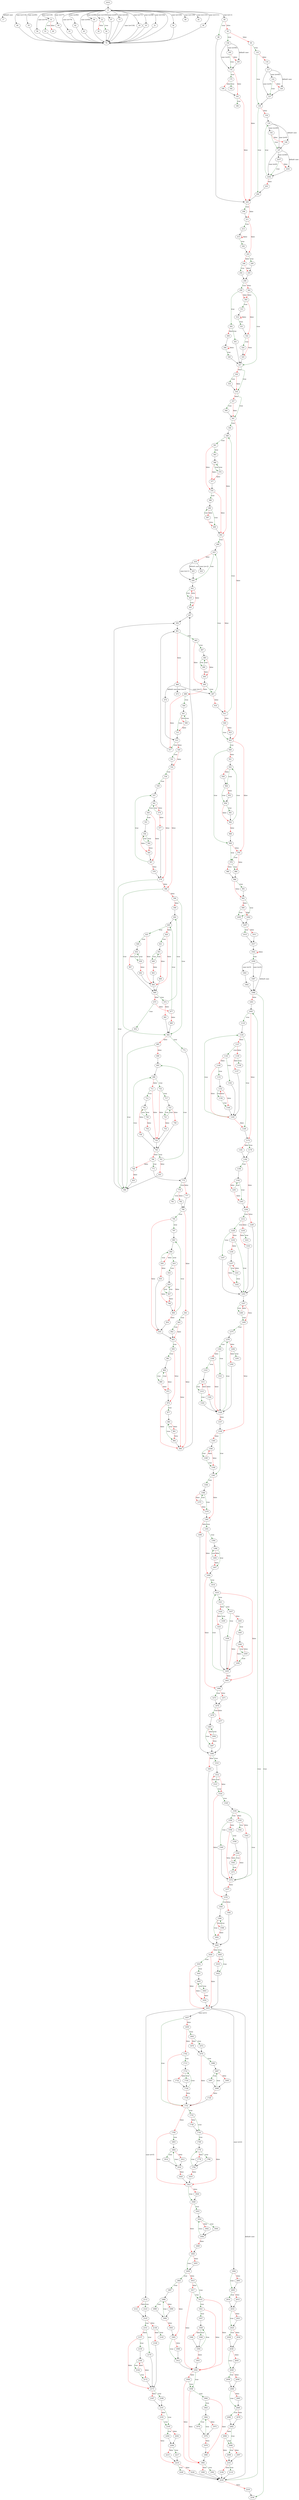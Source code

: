 digraph "main" {
	// Node definitions.
	2 [label=entry];
	15;
	17;
	18;
	19;
	21;
	22;
	30;
	34;
	36;
	38;
	40;
	41;
	49;
	53;
	55;
	56;
	59;
	61;
	62;
	63;
	66;
	67;
	73;
	79;
	80;
	81;
	85;
	88;
	93;
	95;
	110;
	116;
	117;
	122;
	126;
	127;
	130;
	134;
	135;
	142;
	146;
	147;
	156;
	165;
	169;
	170;
	175;
	182;
	190;
	193;
	196;
	203;
	204;
	205;
	208;
	211;
	213;
	215;
	242;
	243;
	246;
	249;
	254;
	255;
	256;
	259;
	262;
	264;
	266;
	301;
	302;
	305;
	313;
	314;
	321;
	322;
	324;
	325;
	326;
	327;
	330;
	333;
	334;
	337;
	340;
	341;
	344;
	348;
	361;
	363;
	366;
	374;
	377;
	379;
	386;
	389;
	397;
	400;
	402;
	406;
	407;
	410;
	418;
	424;
	425;
	430;
	432;
	435;
	445;
	447;
	453;
	454;
	455;
	456;
	461;
	465;
	467;
	468;
	473;
	474;
	483;
	490;
	493;
	495;
	498;
	500;
	501;
	508;
	511;
	513;
	517;
	520;
	531;
	532;
	534;
	536;
	537;
	541;
	545;
	551;
	554;
	562;
	565;
	567;
	574;
	577;
	578;
	579;
	584;
	588;
	594;
	599;
	602;
	605;
	620;
	621;
	625;
	626;
	630;
	632;
	649;
	651;
	662;
	663;
	664;
	667;
	668;
	669;
	672;
	675;
	677;
	680;
	681;
	682;
	685;
	690;
	693;
	696;
	711;
	712;
	716;
	717;
	721;
	723;
	740;
	742;
	753;
	754;
	755;
	758;
	759;
	760;
	763;
	766;
	768;
	771;
	772;
	773;
	777;
	779;
	781;
	782;
	790;
	795;
	797;
	798;
	800;
	803;
	806;
	810;
	816;
	819;
	827;
	830;
	833;
	834;
	835;
	841;
	843;
	852;
	853;
	859;
	861;
	864;
	872;
	874;
	877;
	880;
	883;
	891;
	894;
	896;
	910;
	911;
	920;
	923;
	925;
	928;
	931;
	932;
	939;
	944;
	952;
	956;
	961;
	962;
	968;
	969;
	976;
	978;
	980;
	986;
	988;
	991;
	992;
	999;
	1002;
	1005;
	1007;
	1011;
	1015;
	1017;
	1022;
	1059;
	1061;
	1062;
	1087;
	1088;
	1091;
	1093;
	1118;
	1120;
	1127;
	1130;
	1136;
	1137;
	1143;
	1149;
	1151;
	1152;
	1156;
	1162;
	1164;
	1165;
	1169;
	1172;
	1179;
	1181;
	1182;
	1190;
	1192;
	1201;
	1203;
	1204;
	1212;
	1218;
	1221;
	1222;
	1228;
	1234;
	1236;
	1237;
	1241;
	1247;
	1249;
	1252;
	1253;
	1257;
	1260;
	1269;
	1275;
	1276;
	1284;
	1291;
	1292;
	1302;
	1308;
	1310;
	1311;
	1315;
	1321;
	1324;
	1326;
	1328;
	1337;
	1338;
	1345;
	1346;
	1349;
	1358;
	1361;
	1364;
	1366;
	1375;
	1379;
	1381;
	1391;
	1394;
	1396;
	1404;
	1407;
	1409;
	1414;
	1416;
	1421;
	1424;
	1430;
	1431;
	1437;
	1443;
	1445;
	1446;
	1450;
	1456;
	1458;
	1459;
	1463;
	1466;
	1471;
	1473;
	1474;
	1477;
	1478;
	1485;
	1494;
	1496;
	1497;
	1498;
	1510;
	1512;
	1515;
	1524;
	1529;
	1530;
	1535;
	1542;
	1543;
	1550;
	1556;
	1558;
	1559;
	1563;
	1569;
	1571;
	1572;
	1577;
	1578;
	1582;
	1583;
	1590;
	1598;
	1601;
	1602;
	1603;
	1605;
	1616;
	1622;
	1630;
	1632;
	1641;
	1643;
	1645;
	1654;
	1655;
	1657;
	1659;
	1663;
	1670;
	1672;
	1674;
	1686;
	1687;
	1695;
	1697;
	1699;
	1702;
	1713;
	1714;
	1722;
	1724;
	1726;
	1729;
	1730;
	1731;
	1735;
	1738;
	1743;
	1769;
	1770;
	1778;
	1780;
	1782;
	1785;
	1803;
	1804;
	1812;
	1814;
	1816;
	1819;
	1820;
	1821;
	1824;
	1828;
	1833;
	1834;
	1842;
	1844;
	1846;
	1849;
	1850;
	1855;
	1859;
	1863;
	1887;
	1888;
	1896;
	1898;
	1900;
	1903;
	1905;
	1908;
	1912;
	1915;
	1917;
	1919;
	1921;
	1937;
	1938;
	1946;
	1948;
	1950;
	1953;
	1954;
	1956;
	1958;
	1960;
	1963;
	1964;
	1972;
	1974;
	1976;
	1979;
	1980;
	1983;
	1990;
	1992;
	1994;
	2001;
	2005;
	2012;
	2014;
	2016;
	2021;
	2025;
	2034;
	2036;
	2038;
	2045;
	2049;
	2056;
	2058;
	2060;
	2065;
	2069;
	2078;
	2080;
	2082;
	2084;
	2086;
	2097;
	2099;
	2101;
	2108;
	2110;
	2112;
	2121;
	2123;
	2125;
	2138;
	2145;
	2146;
	2151;
	2157;
	2159;
	2160;
	2164;
	2170;
	2172;
	2173;
	2187;
	2189;
	2191;
	2193;
	2195;
	2202;
	2204;
	2206;
	2215;
	2217;
	2219;
	2226;
	2228;
	2230;
	2235;
	2236;
	2237;
	2241;
	2242;

	// Edge definitions.
	2 -> 15;
	15 -> 17 [label="default case"];
	15 -> 18 [label="case (x=71)"];
	15 -> 19 [label="case (x=98)"];
	15 -> 21 [label="case (x=102)"];
	15 -> 22 [label="case (x=103)"];
	15 -> 36 [label="case (x=105)"];
	15 -> 38 [label="case (x=111)"];
	15 -> 40 [label="case (x=114)"];
	15 -> 41 [label="case (x=119)"];
	15 -> 55 [label="case (x=65)"];
	15 -> 56 [label="case (x=70)"];
	15 -> 59 [label="case (x=77)"];
	15 -> 61 [label="case (x=79)"];
	15 -> 62 [label="case (x=82)"];
	15 -> 63 [label="case (x=83)"];
	15 -> 66 [label="case (x=84)"];
	15 -> 67 [label="case (x=87)"];
	15 -> 73 [label="case (x=10)"];
	15 -> 79 [label="case (x=116)"];
	15 -> 80 [label="case (x=-130)"];
	15 -> 81 [label="case (x=-131)"];
	15 -> 85 [label="case (x=-1)"];
	18 -> 79;
	19 -> 79;
	21 -> 79;
	22 -> 30 [
		color=red
		label=false
	];
	22 -> 34 [
		color=darkgreen
		label=true
	];
	34 -> 79;
	36 -> 79;
	38 -> 79;
	40 -> 79;
	41 -> 49 [
		color=red
		label=false
	];
	41 -> 53 [
		color=darkgreen
		label=true
	];
	53 -> 79;
	55 -> 79;
	56 -> 79;
	59 -> 79;
	61 -> 79;
	62 -> 79;
	63 -> 79;
	66 -> 79;
	67 -> 79;
	73 -> 79;
	79 -> 15;
	85 -> 88 [
		color=darkgreen
		label=true
	];
	85 -> 93 [
		color=red
		label=false
	];
	88 -> 205;
	93 -> 95 [
		color=red
		label=false
	];
	93 -> 156 [
		color=darkgreen
		label=true
	];
	95 -> 110 [
		color=darkgreen
		label=true
	];
	95 -> 205 [
		color=red
		label=false
	];
	110 -> 116 [
		color=red
		label=false
	];
	110 -> 130 [
		color=darkgreen
		label=true
	];
	116 -> 117;
	117 -> 122 [label="case (x=45)"];
	117 -> 126 [label="default case"];
	117 -> 127 [label="case (x=0)"];
	122 -> 126 [
		color=red
		label=false
	];
	122 -> 127 [
		color=darkgreen
		label=true
	];
	126 -> 127;
	127 -> 130;
	130 -> 134 [
		color=red
		label=false
	];
	130 -> 204 [
		color=darkgreen
		label=true
	];
	134 -> 135;
	135 -> 142 [label="case (x=45)"];
	135 -> 146 [label="default case"];
	135 -> 147 [label="case (x=0)"];
	142 -> 146 [
		color=red
		label=false
	];
	142 -> 147 [
		color=darkgreen
		label=true
	];
	146 -> 147;
	147 -> 2237 [label="case (x=45)"];
	147 -> 2241 [label="default case"];
	147 -> 2242 [label="case (x=0)"];
	156 -> 165 [label="case (x=45)"];
	156 -> 169 [label="default case"];
	156 -> 170 [label="case (x=0)"];
	165 -> 169 [
		color=red
		label=false
	];
	165 -> 170 [
		color=darkgreen
		label=true
	];
	169 -> 170;
	170 -> 175 [
		color=darkgreen
		label=true
	];
	170 -> 193 [
		color=red
		label=false
	];
	175 -> 182 [
		color=darkgreen
		label=true
	];
	175 -> 190 [
		color=red
		label=false
	];
	190 -> 193;
	193 -> 196 [
		color=darkgreen
		label=true
	];
	193 -> 205 [
		color=red
		label=false
	];
	203 -> 204;
	204 -> 205;
	205 -> 208 [
		color=darkgreen
		label=true
	];
	205 -> 211 [
		color=red
		label=false
	];
	208 -> 211;
	211 -> 213 [
		color=darkgreen
		label=true
	];
	211 -> 243 [
		color=red
		label=false
	];
	213 -> 215;
	215 -> 215 [
		color=red
		label=false
	];
	215 -> 242 [
		color=darkgreen
		label=true
	];
	242 -> 243;
	243 -> 246 [
		color=red
		label=false
	];
	243 -> 249 [
		color=darkgreen
		label=true
	];
	246 -> 254 [
		color=darkgreen
		label=true
	];
	246 -> 255 [
		color=red
		label=false
	];
	249 -> 255;
	254 -> 256;
	255 -> 256;
	256 -> 259 [
		color=darkgreen
		label=true
	];
	256 -> 302 [
		color=red
		label=false
	];
	259 -> 262 [
		color=darkgreen
		label=true
	];
	259 -> 305 [
		color=red
		label=false
	];
	262 -> 264 [
		color=red
		label=false
	];
	262 -> 301 [
		color=darkgreen
		label=true
	];
	264 -> 266;
	266 -> 266 [
		color=red
		label=false
	];
	266 -> 326 [
		color=darkgreen
		label=true
	];
	301 -> 327;
	302 -> 305 [
		color=red
		label=false
	];
	302 -> 327 [
		color=darkgreen
		label=true
	];
	305 -> 313 [
		color=darkgreen
		label=true
	];
	305 -> 322 [
		color=red
		label=false
	];
	313 -> 314;
	314 -> 314 [
		color=red
		label=false
	];
	314 -> 321 [
		color=darkgreen
		label=true
	];
	321 -> 322;
	322 -> 324 [
		color=darkgreen
		label=true
	];
	322 -> 325 [
		color=red
		label=false
	];
	324 -> 325;
	325 -> 327;
	326 -> 327;
	327 -> 330 [
		color=red
		label=false
	];
	327 -> 334 [
		color=darkgreen
		label=true
	];
	330 -> 333 [
		color=darkgreen
		label=true
	];
	330 -> 334 [
		color=red
		label=false
	];
	333 -> 334;
	334 -> 337 [
		color=red
		label=false
	];
	334 -> 341 [
		color=darkgreen
		label=true
	];
	337 -> 340 [
		color=darkgreen
		label=true
	];
	337 -> 341 [
		color=red
		label=false
	];
	340 -> 341;
	341 -> 344 [
		color=darkgreen
		label=true
	];
	341 -> 925 [
		color=red
		label=false
	];
	344 -> 348;
	348 -> 361 [
		color=darkgreen
		label=true
	];
	348 -> 402 [
		color=red
		label=false
	];
	361 -> 363 [
		color=darkgreen
		label=true
	];
	361 -> 379 [
		color=red
		label=false
	];
	363 -> 366;
	366 -> 374 [
		color=darkgreen
		label=true
	];
	366 -> 377 [
		color=red
		label=false
	];
	374 -> 366 [
		color=darkgreen
		label=true
	];
	374 -> 377 [
		color=red
		label=false
	];
	377 -> 379;
	379 -> 386 [
		color=darkgreen
		label=true
	];
	379 -> 402 [
		color=red
		label=false
	];
	386 -> 389;
	389 -> 397 [
		color=red
		label=false
	];
	389 -> 400 [
		color=darkgreen
		label=true
	];
	397 -> 389 [
		color=darkgreen
		label=true
	];
	397 -> 400 [
		color=red
		label=false
	];
	400 -> 402;
	402 -> 406 [
		color=darkgreen
		label=true
	];
	402 -> 911 [
		color=red
		label=false
	];
	406 -> 410;
	407 -> 410 [
		color=darkgreen
		label=true
	];
	407 -> 910 [
		color=red
		label=false
	];
	410 -> 418 [
		color=red
		label=false
	];
	410 -> 430 [
		color=darkgreen
		label=true
	];
	418 -> 424 [label="case (x=-2)"];
	418 -> 425 [label="default case"];
	418 -> 430 [label="case (x=-1)"];
	425 -> 430;
	430 -> 432;
	432 -> 435 [
		color=darkgreen
		label=true
	];
	432 -> 445 [
		color=red
		label=false
	];
	435 -> 432 [
		color=red
		label=false
	];
	435 -> 445 [
		color=darkgreen
		label=true
	];
	445 -> 447;
	447 -> 456;
	453 -> 584;
	454 -> 584;
	455 -> 584;
	456 -> 461;
	461 -> 465 [
		color=darkgreen
		label=true
	];
	461 -> 468 [
		color=red
		label=false
	];
	465 -> 467 [
		color=darkgreen
		label=true
	];
	465 -> 495 [
		color=red
		label=false
	];
	467 -> 483;
	468 -> 407 [label="case (x=-1)"];
	468 -> 473 [label="case (x=-2)"];
	468 -> 474 [label="default case"];
	474 -> 513;
	483 -> 490 [
		color=darkgreen
		label=true
	];
	483 -> 493 [
		color=red
		label=false
	];
	490 -> 483 [
		color=darkgreen
		label=true
	];
	490 -> 493 [
		color=red
		label=false
	];
	493 -> 495;
	495 -> 407 [
		color=darkgreen
		label=true
	];
	495 -> 498 [
		color=red
		label=false
	];
	498 -> 500 [
		color=darkgreen
		label=true
	];
	498 -> 517 [
		color=red
		label=false
	];
	500 -> 501;
	501 -> 508 [
		color=red
		label=false
	];
	501 -> 511 [
		color=darkgreen
		label=true
	];
	508 -> 501 [
		color=darkgreen
		label=true
	];
	508 -> 511 [
		color=red
		label=false
	];
	511 -> 513;
	513 -> 517 [
		color=darkgreen
		label=true
	];
	513 -> 520 [
		color=red
		label=false
	];
	517 -> 461;
	520 -> 531 [
		color=darkgreen
		label=true
	];
	520 -> 532 [
		color=red
		label=false
	];
	531 -> 532;
	532 -> 534 [
		color=darkgreen
		label=true
	];
	532 -> 588 [
		color=red
		label=false
	];
	534 -> 536 [
		color=darkgreen
		label=true
	];
	534 -> 579 [
		color=red
		label=false
	];
	536 -> 537;
	537 -> 541;
	541 -> 545 [
		color=darkgreen
		label=true
	];
	541 -> 574 [
		color=red
		label=false
	];
	545 -> 551 [
		color=darkgreen
		label=true
	];
	545 -> 567 [
		color=red
		label=false
	];
	551 -> 554;
	554 -> 562 [
		color=darkgreen
		label=true
	];
	554 -> 565 [
		color=red
		label=false
	];
	562 -> 554 [
		color=darkgreen
		label=true
	];
	562 -> 565 [
		color=red
		label=false
	];
	565 -> 567;
	567 -> 537 [
		color=darkgreen
		label=true
	];
	567 -> 578 [
		color=red
		label=false
	];
	574 -> 541 [
		color=darkgreen
		label=true
	];
	574 -> 577 [
		color=red
		label=false
	];
	577 -> 579;
	578 -> 579;
	579 -> 584 [
		color=darkgreen
		label=true
	];
	579 -> 588 [
		color=red
		label=false
	];
	584 -> 456;
	588 -> 594 [
		color=red
		label=false
	];
	588 -> 682 [
		color=darkgreen
		label=true
	];
	594 -> 599 [
		color=red
		label=false
	];
	594 -> 682 [
		color=darkgreen
		label=true
	];
	599 -> 602;
	602 -> 605;
	605 -> 620 [
		color=red
		label=false
	];
	605 -> 625 [
		color=darkgreen
		label=true
	];
	620 -> 621 [
		color=darkgreen
		label=true
	];
	620 -> 664 [
		color=red
		label=false
	];
	621 -> 651;
	625 -> 626 [
		color=darkgreen
		label=true
	];
	625 -> 664 [
		color=red
		label=false
	];
	626 -> 632;
	630 -> 632 [
		color=darkgreen
		label=true
	];
	630 -> 662 [
		color=red
		label=false
	];
	632 -> 630 [
		color=darkgreen
		label=true
	];
	632 -> 667 [
		color=red
		label=false
	];
	649 -> 651 [
		color=darkgreen
		label=true
	];
	649 -> 663 [
		color=red
		label=false
	];
	651 -> 649 [
		color=darkgreen
		label=true
	];
	651 -> 668 [
		color=red
		label=false
	];
	662 -> 664;
	663 -> 664;
	664 -> 669;
	667 -> 669;
	668 -> 669;
	669 -> 672 [
		color=darkgreen
		label=true
	];
	669 -> 675 [
		color=red
		label=false
	];
	672 -> 602 [
		color=darkgreen
		label=true
	];
	672 -> 681 [
		color=red
		label=false
	];
	675 -> 454 [
		color=darkgreen
		label=true
	];
	675 -> 677 [
		color=red
		label=false
	];
	677 -> 605 [
		color=darkgreen
		label=true
	];
	677 -> 680 [
		color=red
		label=false
	];
	680 -> 682;
	681 -> 682;
	682 -> 685 [
		color=red
		label=false
	];
	682 -> 772 [
		color=darkgreen
		label=true
	];
	685 -> 584 [
		color=darkgreen
		label=true
	];
	685 -> 690 [
		color=red
		label=false
	];
	690 -> 693;
	693 -> 696;
	696 -> 711 [
		color=red
		label=false
	];
	696 -> 716 [
		color=darkgreen
		label=true
	];
	711 -> 712 [
		color=darkgreen
		label=true
	];
	711 -> 755 [
		color=red
		label=false
	];
	712 -> 742;
	716 -> 717 [
		color=darkgreen
		label=true
	];
	716 -> 755 [
		color=red
		label=false
	];
	717 -> 723;
	721 -> 723 [
		color=darkgreen
		label=true
	];
	721 -> 753 [
		color=red
		label=false
	];
	723 -> 721 [
		color=darkgreen
		label=true
	];
	723 -> 758 [
		color=red
		label=false
	];
	740 -> 742 [
		color=darkgreen
		label=true
	];
	740 -> 754 [
		color=red
		label=false
	];
	742 -> 740 [
		color=darkgreen
		label=true
	];
	742 -> 759 [
		color=red
		label=false
	];
	753 -> 755;
	754 -> 755;
	755 -> 760;
	758 -> 760;
	759 -> 760;
	760 -> 763 [
		color=darkgreen
		label=true
	];
	760 -> 766 [
		color=red
		label=false
	];
	763 -> 455 [
		color=red
		label=false
	];
	763 -> 693 [
		color=darkgreen
		label=true
	];
	766 -> 768 [
		color=red
		label=false
	];
	766 -> 771 [
		color=darkgreen
		label=true
	];
	768 -> 453 [
		color=red
		label=false
	];
	768 -> 696 [
		color=darkgreen
		label=true
	];
	771 -> 773;
	772 -> 773;
	773 -> 777 [
		color=red
		label=false
	];
	773 -> 779 [
		color=darkgreen
		label=true
	];
	777 -> 790;
	779 -> 781 [
		color=darkgreen
		label=true
	];
	779 -> 782 [
		color=red
		label=false
	];
	782 -> 790;
	790 -> 795 [
		color=darkgreen
		label=true
	];
	790 -> 841 [
		color=red
		label=false
	];
	795 -> 797 [
		color=darkgreen
		label=true
	];
	795 -> 835 [
		color=red
		label=false
	];
	797 -> 803;
	798 -> 800;
	800 -> 803 [
		color=darkgreen
		label=true
	];
	800 -> 834 [
		color=red
		label=false
	];
	803 -> 806;
	806 -> 810 [
		color=darkgreen
		label=true
	];
	806 -> 830 [
		color=red
		label=false
	];
	810 -> 800 [
		color=red
		label=false
	];
	810 -> 816 [
		color=darkgreen
		label=true
	];
	816 -> 819;
	819 -> 798 [
		color=red
		label=false
	];
	819 -> 827 [
		color=darkgreen
		label=true
	];
	827 -> 798 [
		color=red
		label=false
	];
	827 -> 819 [
		color=darkgreen
		label=true
	];
	830 -> 806 [
		color=darkgreen
		label=true
	];
	830 -> 833 [
		color=red
		label=false
	];
	833 -> 835;
	834 -> 835;
	835 -> 853;
	841 -> 843 [
		color=darkgreen
		label=true
	];
	841 -> 896 [
		color=red
		label=false
	];
	843 -> 852 [
		color=darkgreen
		label=true
	];
	843 -> 853 [
		color=red
		label=false
	];
	852 -> 853;
	853 -> 859 [
		color=darkgreen
		label=true
	];
	853 -> 896 [
		color=red
		label=false
	];
	859 -> 861 [
		color=darkgreen
		label=true
	];
	859 -> 874 [
		color=red
		label=false
	];
	861 -> 864;
	864 -> 872 [
		color=red
		label=false
	];
	864 -> 880 [
		color=darkgreen
		label=true
	];
	872 -> 874;
	874 -> 877 [
		color=darkgreen
		label=true
	];
	874 -> 896 [
		color=red
		label=false
	];
	877 -> 883;
	880 -> 864 [
		color=darkgreen
		label=true
	];
	880 -> 872 [
		color=red
		label=false
	];
	883 -> 891 [
		color=red
		label=false
	];
	883 -> 894 [
		color=darkgreen
		label=true
	];
	891 -> 883 [
		color=darkgreen
		label=true
	];
	891 -> 894 [
		color=red
		label=false
	];
	894 -> 896;
	896 -> 447;
	910 -> 911;
	911 -> 348 [
		color=darkgreen
		label=true
	];
	911 -> 920 [
		color=red
		label=false
	];
	920 -> 923 [
		color=red
		label=false
	];
	920 -> 925 [
		color=darkgreen
		label=true
	];
	923 -> 925;
	925 -> 928 [
		color=darkgreen
		label=true
	];
	925 -> 976 [
		color=red
		label=false
	];
	928 -> 931 [
		color=red
		label=false
	];
	928 -> 969 [
		color=darkgreen
		label=true
	];
	931 -> 932;
	932 -> 939 [
		color=red
		label=false
	];
	932 -> 944 [
		color=darkgreen
		label=true
	];
	939 -> 944;
	944 -> 952 [
		color=red
		label=false
	];
	944 -> 956 [
		color=darkgreen
		label=true
	];
	952 -> 956;
	956 -> 961 [
		color=darkgreen
		label=true
	];
	956 -> 962 [
		color=red
		label=false
	];
	961 -> 962;
	962 -> 932 [
		color=darkgreen
		label=true
	];
	962 -> 968 [
		color=red
		label=false
	];
	968 -> 969;
	969 -> 976 [
		color=red
		label=false
	];
	969 -> 978 [
		color=darkgreen
		label=true
	];
	976 -> 978 [
		color=darkgreen
		label=true
	];
	976 -> 986 [
		color=red
		label=false
	];
	978 -> 980 [
		color=red
		label=false
	];
	978 -> 986 [
		color=darkgreen
		label=true
	];
	980 -> 988;
	986 -> 988;
	988 -> 991 [
		color=darkgreen
		label=true
	];
	988 -> 992 [
		color=red
		label=false
	];
	991 -> 992;
	992 -> 999 [
		color=red
		label=false
	];
	992 -> 1005 [
		color=darkgreen
		label=true
	];
	999 -> 1002 [
		color=red
		label=false
	];
	999 -> 1005 [
		color=darkgreen
		label=true
	];
	1002 -> 1007;
	1005 -> 1007;
	1007 -> 1011 [
		color=red
		label=false
	];
	1007 -> 1015 [
		color=darkgreen
		label=true
	];
	1011 -> 1017;
	1015 -> 1017;
	1017 -> 1022;
	1022 -> 1022 [
		color=red
		label=false
	];
	1022 -> 1059 [
		color=darkgreen
		label=true
	];
	1059 -> 1061 [label="case (x=3)"];
	1059 -> 1087 [label="case (x=2)"];
	1059 -> 1088 [label="default case"];
	1061 -> 1062;
	1062 -> 1088;
	1087 -> 1088;
	1088 -> 1091 [
		color=red
		label=false
	];
	1088 -> 2236 [
		color=darkgreen
		label=true
	];
	1091 -> 1093;
	1093 -> 1118 [
		color=darkgreen
		label=true
	];
	1093 -> 1172 [
		color=red
		label=false
	];
	1118 -> 1120;
	1120 -> 1127 [
		color=red
		label=false
	];
	1120 -> 1169 [
		color=darkgreen
		label=true
	];
	1127 -> 1130 [
		color=red
		label=false
	];
	1127 -> 1143 [
		color=darkgreen
		label=true
	];
	1130 -> 1136 [
		color=darkgreen
		label=true
	];
	1130 -> 1137 [
		color=red
		label=false
	];
	1137 -> 1165;
	1143 -> 1149 [
		color=red
		label=false
	];
	1143 -> 1162 [
		color=darkgreen
		label=true
	];
	1149 -> 1151 [
		color=darkgreen
		label=true
	];
	1149 -> 1165 [
		color=red
		label=false
	];
	1151 -> 1152;
	1152 -> 1156 [
		color=darkgreen
		label=true
	];
	1152 -> 1164 [
		color=red
		label=false
	];
	1156 -> 1152 [
		color=red
		label=false
	];
	1156 -> 1164 [
		color=darkgreen
		label=true
	];
	1162 -> 1165;
	1164 -> 1165;
	1165 -> 1120 [
		color=darkgreen
		label=true
	];
	1165 -> 1169 [
		color=red
		label=false
	];
	1169 -> 1172;
	1172 -> 1179 [
		color=darkgreen
		label=true
	];
	1172 -> 1181 [
		color=red
		label=false
	];
	1179 -> 1182;
	1181 -> 1182;
	1182 -> 1190 [
		color=darkgreen
		label=true
	];
	1182 -> 1204 [
		color=red
		label=false
	];
	1190 -> 1192;
	1192 -> 1201 [
		color=red
		label=false
	];
	1192 -> 1203 [
		color=darkgreen
		label=true
	];
	1201 -> 1192 [
		color=darkgreen
		label=true
	];
	1201 -> 1203 [
		color=red
		label=false
	];
	1203 -> 1204;
	1204 -> 1212 [
		color=darkgreen
		label=true
	];
	1204 -> 1249 [
		color=red
		label=false
	];
	1212 -> 1218 [
		color=red
		label=false
	];
	1212 -> 1228 [
		color=darkgreen
		label=true
	];
	1218 -> 1221 [
		color=darkgreen
		label=true
	];
	1218 -> 1222 [
		color=red
		label=false
	];
	1222 -> 1253;
	1228 -> 1234 [
		color=red
		label=false
	];
	1228 -> 1247 [
		color=darkgreen
		label=true
	];
	1234 -> 1236 [
		color=red
		label=false
	];
	1234 -> 1253 [
		color=darkgreen
		label=true
	];
	1236 -> 1237;
	1237 -> 1241 [
		color=darkgreen
		label=true
	];
	1237 -> 1252 [
		color=red
		label=false
	];
	1241 -> 1237 [
		color=red
		label=false
	];
	1241 -> 1252 [
		color=darkgreen
		label=true
	];
	1247 -> 1253;
	1249 -> 1253;
	1252 -> 1253;
	1253 -> 1257;
	1257 -> 1260 [
		color=darkgreen
		label=true
	];
	1257 -> 1269 [
		color=red
		label=false
	];
	1260 -> 1257 [
		color=red
		label=false
	];
	1260 -> 1269 [
		color=darkgreen
		label=true
	];
	1269 -> 1275 [
		color=darkgreen
		label=true
	];
	1269 -> 1338 [
		color=red
		label=false
	];
	1275 -> 1276;
	1276 -> 1284 [
		color=red
		label=false
	];
	1276 -> 1302 [
		color=darkgreen
		label=true
	];
	1284 -> 1291 [
		color=darkgreen
		label=true
	];
	1284 -> 1292 [
		color=red
		label=false
	];
	1292 -> 1328;
	1302 -> 1308 [
		color=red
		label=false
	];
	1302 -> 1321 [
		color=darkgreen
		label=true
	];
	1308 -> 1310 [
		color=darkgreen
		label=true
	];
	1308 -> 1328 [
		color=red
		label=false
	];
	1310 -> 1311;
	1311 -> 1315 [
		color=darkgreen
		label=true
	];
	1311 -> 1326 [
		color=red
		label=false
	];
	1315 -> 1311 [
		color=red
		label=false
	];
	1315 -> 1324 [
		color=darkgreen
		label=true
	];
	1321 -> 1328;
	1324 -> 1328;
	1326 -> 1328;
	1328 -> 1276 [
		color=darkgreen
		label=true
	];
	1328 -> 1337 [
		color=red
		label=false
	];
	1337 -> 1338;
	1338 -> 1345 [
		color=red
		label=false
	];
	1338 -> 1361 [
		color=darkgreen
		label=true
	];
	1345 -> 1346;
	1346 -> 1349 [
		color=darkgreen
		label=true
	];
	1346 -> 1358 [
		color=red
		label=false
	];
	1349 -> 1346 [
		color=red
		label=false
	];
	1349 -> 1358 [
		color=darkgreen
		label=true
	];
	1358 -> 1361;
	1361 -> 1364 [
		color=darkgreen
		label=true
	];
	1361 -> 1381 [
		color=red
		label=false
	];
	1364 -> 1366;
	1366 -> 1375 [
		color=red
		label=false
	];
	1366 -> 1379 [
		color=darkgreen
		label=true
	];
	1375 -> 1366 [
		color=darkgreen
		label=true
	];
	1375 -> 1379 [
		color=red
		label=false
	];
	1379 -> 1381;
	1381 -> 1391 [
		color=darkgreen
		label=true
	];
	1381 -> 1496 [
		color=red
		label=false
	];
	1391 -> 1394 [
		color=darkgreen
		label=true
	];
	1391 -> 1409 [
		color=red
		label=false
	];
	1394 -> 1396;
	1396 -> 1404 [
		color=red
		label=false
	];
	1396 -> 1407 [
		color=darkgreen
		label=true
	];
	1404 -> 1396 [
		color=darkgreen
		label=true
	];
	1404 -> 1407 [
		color=red
		label=false
	];
	1407 -> 1409;
	1409 -> 1414 [
		color=darkgreen
		label=true
	];
	1409 -> 1466 [
		color=red
		label=false
	];
	1414 -> 1416;
	1416 -> 1421 [
		color=darkgreen
		label=true
	];
	1416 -> 1463 [
		color=red
		label=false
	];
	1421 -> 1424 [
		color=red
		label=false
	];
	1421 -> 1437 [
		color=darkgreen
		label=true
	];
	1424 -> 1430 [
		color=darkgreen
		label=true
	];
	1424 -> 1431 [
		color=red
		label=false
	];
	1431 -> 1459;
	1437 -> 1443 [
		color=red
		label=false
	];
	1437 -> 1456 [
		color=darkgreen
		label=true
	];
	1443 -> 1445 [
		color=darkgreen
		label=true
	];
	1443 -> 1459 [
		color=red
		label=false
	];
	1445 -> 1446;
	1446 -> 1450 [
		color=darkgreen
		label=true
	];
	1446 -> 1458 [
		color=red
		label=false
	];
	1450 -> 1446 [
		color=red
		label=false
	];
	1450 -> 1458 [
		color=darkgreen
		label=true
	];
	1456 -> 1459;
	1458 -> 1459;
	1459 -> 1416 [
		color=darkgreen
		label=true
	];
	1459 -> 1463 [
		color=red
		label=false
	];
	1463 -> 1466;
	1466 -> 1471 [
		color=red
		label=false
	];
	1466 -> 1473 [
		color=darkgreen
		label=true
	];
	1471 -> 1474;
	1473 -> 1474;
	1474 -> 1477 [
		color=red
		label=false
	];
	1474 -> 1478 [
		color=darkgreen
		label=true
	];
	1477 -> 1498;
	1478 -> 1485;
	1485 -> 1494 [
		color=red
		label=false
	];
	1485 -> 1497 [
		color=darkgreen
		label=true
	];
	1494 -> 1485 [
		color=darkgreen
		label=true
	];
	1494 -> 1497 [
		color=red
		label=false
	];
	1496 -> 1498;
	1497 -> 1498;
	1498 -> 1510 [
		color=darkgreen
		label=true
	];
	1498 -> 1601 [
		color=red
		label=false
	];
	1510 -> 1512;
	1512 -> 1515 [
		color=darkgreen
		label=true
	];
	1512 -> 1524 [
		color=red
		label=false
	];
	1515 -> 1512 [
		color=red
		label=false
	];
	1515 -> 1524 [
		color=darkgreen
		label=true
	];
	1524 -> 1529 [
		color=darkgreen
		label=true
	];
	1524 -> 1578 [
		color=red
		label=false
	];
	1529 -> 1530;
	1530 -> 1535 [
		color=red
		label=false
	];
	1530 -> 1550 [
		color=darkgreen
		label=true
	];
	1535 -> 1542 [
		color=darkgreen
		label=true
	];
	1535 -> 1543 [
		color=red
		label=false
	];
	1543 -> 1572;
	1550 -> 1556 [
		color=red
		label=false
	];
	1550 -> 1569 [
		color=darkgreen
		label=true
	];
	1556 -> 1558 [
		color=darkgreen
		label=true
	];
	1556 -> 1572 [
		color=red
		label=false
	];
	1558 -> 1559;
	1559 -> 1563 [
		color=darkgreen
		label=true
	];
	1559 -> 1571 [
		color=red
		label=false
	];
	1563 -> 1559 [
		color=red
		label=false
	];
	1563 -> 1571 [
		color=darkgreen
		label=true
	];
	1569 -> 1572;
	1571 -> 1572;
	1572 -> 1530 [
		color=darkgreen
		label=true
	];
	1572 -> 1577 [
		color=red
		label=false
	];
	1577 -> 1578;
	1578 -> 1582 [
		color=red
		label=false
	];
	1578 -> 1583 [
		color=darkgreen
		label=true
	];
	1582 -> 1603;
	1583 -> 1590;
	1590 -> 1598 [
		color=red
		label=false
	];
	1590 -> 1602 [
		color=darkgreen
		label=true
	];
	1598 -> 1590 [
		color=darkgreen
		label=true
	];
	1598 -> 1602 [
		color=red
		label=false
	];
	1601 -> 1603;
	1602 -> 1603;
	1603 -> 1605 [
		color=darkgreen
		label=true
	];
	1603 -> 1630 [
		color=red
		label=false
	];
	1605 -> 1616 [
		color=red
		label=false
	];
	1605 -> 1622 [
		color=darkgreen
		label=true
	];
	1616 -> 1622;
	1622 -> 1655;
	1630 -> 1632 [
		color=darkgreen
		label=true
	];
	1630 -> 1655 [
		color=red
		label=false
	];
	1632 -> 1641 [
		color=darkgreen
		label=true
	];
	1632 -> 1655 [
		color=red
		label=false
	];
	1641 -> 1645;
	1643 -> 1645 [
		color=darkgreen
		label=true
	];
	1643 -> 1654 [
		color=red
		label=false
	];
	1645 -> 1643 [
		color=darkgreen
		label=true
	];
	1645 -> 1654 [
		color=red
		label=false
	];
	1654 -> 1655;
	1655 -> 1657 [label="case (x=1)"];
	1655 -> 1994 [label="case (x=2)"];
	1655 -> 2112 [label="case (x=3)"];
	1655 -> 2230 [label="default case"];
	1657 -> 1659 [
		color=red
		label=false
	];
	1657 -> 1731 [
		color=darkgreen
		label=true
	];
	1659 -> 1663 [
		color=darkgreen
		label=true
	];
	1659 -> 1702 [
		color=red
		label=false
	];
	1663 -> 1670 [
		color=red
		label=false
	];
	1663 -> 1672 [
		color=darkgreen
		label=true
	];
	1670 -> 1674;
	1672 -> 1674;
	1674 -> 1686 [
		color=darkgreen
		label=true
	];
	1674 -> 1731 [
		color=red
		label=false
	];
	1686 -> 1687;
	1687 -> 1695 [
		color=red
		label=false
	];
	1687 -> 1697 [
		color=darkgreen
		label=true
	];
	1695 -> 1699;
	1697 -> 1699;
	1699 -> 1687 [
		color=darkgreen
		label=true
	];
	1699 -> 1729 [
		color=red
		label=false
	];
	1702 -> 1713 [
		color=darkgreen
		label=true
	];
	1702 -> 1731 [
		color=red
		label=false
	];
	1713 -> 1714;
	1714 -> 1722 [
		color=red
		label=false
	];
	1714 -> 1724 [
		color=darkgreen
		label=true
	];
	1722 -> 1726;
	1724 -> 1726;
	1726 -> 1714 [
		color=darkgreen
		label=true
	];
	1726 -> 1730 [
		color=red
		label=false
	];
	1729 -> 1731;
	1730 -> 1731;
	1731 -> 1735 [
		color=darkgreen
		label=true
	];
	1731 -> 1785 [
		color=red
		label=false
	];
	1735 -> 1738 [
		color=red
		label=false
	];
	1735 -> 1743 [
		color=darkgreen
		label=true
	];
	1738 -> 1743;
	1743 -> 1769 [
		color=darkgreen
		label=true
	];
	1743 -> 1821 [
		color=red
		label=false
	];
	1769 -> 1770;
	1770 -> 1778 [
		color=red
		label=false
	];
	1770 -> 1780 [
		color=darkgreen
		label=true
	];
	1778 -> 1782;
	1780 -> 1782;
	1782 -> 1770 [
		color=darkgreen
		label=true
	];
	1782 -> 1819 [
		color=red
		label=false
	];
	1785 -> 1803 [
		color=darkgreen
		label=true
	];
	1785 -> 1821 [
		color=red
		label=false
	];
	1803 -> 1804;
	1804 -> 1812 [
		color=red
		label=false
	];
	1804 -> 1814 [
		color=darkgreen
		label=true
	];
	1812 -> 1816;
	1814 -> 1816;
	1816 -> 1804 [
		color=darkgreen
		label=true
	];
	1816 -> 1820 [
		color=red
		label=false
	];
	1819 -> 1821;
	1820 -> 1821;
	1821 -> 1824 [
		color=red
		label=false
	];
	1821 -> 1828 [
		color=darkgreen
		label=true
	];
	1824 -> 1828;
	1828 -> 1833 [
		color=darkgreen
		label=true
	];
	1828 -> 1850 [
		color=red
		label=false
	];
	1833 -> 1834;
	1834 -> 1842 [
		color=red
		label=false
	];
	1834 -> 1844 [
		color=darkgreen
		label=true
	];
	1842 -> 1846;
	1844 -> 1846;
	1846 -> 1834 [
		color=darkgreen
		label=true
	];
	1846 -> 1849 [
		color=red
		label=false
	];
	1849 -> 1850;
	1850 -> 1855 [
		color=red
		label=false
	];
	1850 -> 1859 [
		color=darkgreen
		label=true
	];
	1855 -> 1859;
	1859 -> 1863 [
		color=darkgreen
		label=true
	];
	1859 -> 1915 [
		color=red
		label=false
	];
	1863 -> 1887 [
		color=darkgreen
		label=true
	];
	1863 -> 1905 [
		color=red
		label=false
	];
	1887 -> 1888;
	1888 -> 1896 [
		color=red
		label=false
	];
	1888 -> 1898 [
		color=darkgreen
		label=true
	];
	1896 -> 1900;
	1898 -> 1900;
	1900 -> 1888 [
		color=darkgreen
		label=true
	];
	1900 -> 1903 [
		color=red
		label=false
	];
	1903 -> 1905;
	1905 -> 1908 [
		color=red
		label=false
	];
	1905 -> 1912 [
		color=darkgreen
		label=true
	];
	1908 -> 1912;
	1912 -> 1954;
	1915 -> 1917 [
		color=red
		label=false
	];
	1915 -> 1919 [
		color=darkgreen
		label=true
	];
	1917 -> 1919 [
		color=darkgreen
		label=true
	];
	1917 -> 1954 [
		color=red
		label=false
	];
	1919 -> 1921 [
		color=darkgreen
		label=true
	];
	1919 -> 1954 [
		color=red
		label=false
	];
	1921 -> 1937 [
		color=darkgreen
		label=true
	];
	1921 -> 1954 [
		color=red
		label=false
	];
	1937 -> 1938;
	1938 -> 1946 [
		color=red
		label=false
	];
	1938 -> 1948 [
		color=darkgreen
		label=true
	];
	1946 -> 1950;
	1948 -> 1950;
	1950 -> 1938 [
		color=darkgreen
		label=true
	];
	1950 -> 1953 [
		color=red
		label=false
	];
	1953 -> 1954;
	1954 -> 1956 [
		color=red
		label=false
	];
	1954 -> 1958 [
		color=darkgreen
		label=true
	];
	1956 -> 1958 [
		color=darkgreen
		label=true
	];
	1956 -> 1983 [
		color=red
		label=false
	];
	1958 -> 1960 [
		color=darkgreen
		label=true
	];
	1958 -> 1983 [
		color=red
		label=false
	];
	1960 -> 1963 [
		color=darkgreen
		label=true
	];
	1960 -> 1980 [
		color=red
		label=false
	];
	1963 -> 1964;
	1964 -> 1972 [
		color=red
		label=false
	];
	1964 -> 1974 [
		color=darkgreen
		label=true
	];
	1972 -> 1976;
	1974 -> 1976;
	1976 -> 1964 [
		color=darkgreen
		label=true
	];
	1976 -> 1979 [
		color=red
		label=false
	];
	1979 -> 1980;
	1980 -> 1983;
	1983 -> 1990 [
		color=red
		label=false
	];
	1983 -> 1992 [
		color=darkgreen
		label=true
	];
	1990 -> 2230;
	1992 -> 2230;
	1994 -> 2001 [
		color=red
		label=false
	];
	1994 -> 2005 [
		color=darkgreen
		label=true
	];
	2001 -> 2005;
	2005 -> 2012 [
		color=red
		label=false
	];
	2005 -> 2014 [
		color=darkgreen
		label=true
	];
	2012 -> 2016;
	2014 -> 2016;
	2016 -> 2021 [
		color=red
		label=false
	];
	2016 -> 2025 [
		color=darkgreen
		label=true
	];
	2021 -> 2025;
	2025 -> 2034 [
		color=red
		label=false
	];
	2025 -> 2036 [
		color=darkgreen
		label=true
	];
	2034 -> 2038;
	2036 -> 2038;
	2038 -> 2045 [
		color=red
		label=false
	];
	2038 -> 2049 [
		color=darkgreen
		label=true
	];
	2045 -> 2049;
	2049 -> 2056 [
		color=red
		label=false
	];
	2049 -> 2058 [
		color=darkgreen
		label=true
	];
	2056 -> 2060;
	2058 -> 2060;
	2060 -> 2065 [
		color=red
		label=false
	];
	2060 -> 2069 [
		color=darkgreen
		label=true
	];
	2065 -> 2069;
	2069 -> 2078 [
		color=red
		label=false
	];
	2069 -> 2080 [
		color=darkgreen
		label=true
	];
	2078 -> 2082;
	2080 -> 2082;
	2082 -> 2084 [
		color=red
		label=false
	];
	2082 -> 2086 [
		color=darkgreen
		label=true
	];
	2084 -> 2086 [
		color=darkgreen
		label=true
	];
	2084 -> 2101 [
		color=red
		label=false
	];
	2086 -> 2097 [
		color=red
		label=false
	];
	2086 -> 2099 [
		color=darkgreen
		label=true
	];
	2097 -> 2101;
	2099 -> 2101;
	2101 -> 2108 [
		color=red
		label=false
	];
	2101 -> 2110 [
		color=darkgreen
		label=true
	];
	2108 -> 2230;
	2110 -> 2230;
	2112 -> 2121 [
		color=red
		label=false
	];
	2112 -> 2123 [
		color=darkgreen
		label=true
	];
	2121 -> 2125;
	2123 -> 2125;
	2125 -> 2138 [
		color=red
		label=false
	];
	2125 -> 2151 [
		color=darkgreen
		label=true
	];
	2138 -> 2145 [
		color=darkgreen
		label=true
	];
	2138 -> 2146 [
		color=red
		label=false
	];
	2146 -> 2173;
	2151 -> 2157 [
		color=red
		label=false
	];
	2151 -> 2170 [
		color=darkgreen
		label=true
	];
	2157 -> 2159 [
		color=darkgreen
		label=true
	];
	2157 -> 2173 [
		color=red
		label=false
	];
	2159 -> 2160;
	2160 -> 2164 [
		color=darkgreen
		label=true
	];
	2160 -> 2172 [
		color=red
		label=false
	];
	2164 -> 2160 [
		color=red
		label=false
	];
	2164 -> 2172 [
		color=darkgreen
		label=true
	];
	2170 -> 2173;
	2172 -> 2173;
	2173 -> 2187 [
		color=red
		label=false
	];
	2173 -> 2189 [
		color=darkgreen
		label=true
	];
	2187 -> 2191;
	2189 -> 2191;
	2191 -> 2193 [
		color=red
		label=false
	];
	2191 -> 2195 [
		color=darkgreen
		label=true
	];
	2193 -> 2195 [
		color=darkgreen
		label=true
	];
	2193 -> 2219 [
		color=red
		label=false
	];
	2195 -> 2202 [
		color=red
		label=false
	];
	2195 -> 2204 [
		color=darkgreen
		label=true
	];
	2202 -> 2206;
	2204 -> 2206;
	2206 -> 2215 [
		color=red
		label=false
	];
	2206 -> 2217 [
		color=darkgreen
		label=true
	];
	2215 -> 2219;
	2217 -> 2219;
	2219 -> 2226 [
		color=red
		label=false
	];
	2219 -> 2228 [
		color=darkgreen
		label=true
	];
	2226 -> 2230;
	2228 -> 2230;
	2230 -> 1093 [
		color=darkgreen
		label=true
	];
	2230 -> 2235 [
		color=red
		label=false
	];
	2235 -> 2236;
	2237 -> 2241 [
		color=red
		label=false
	];
	2237 -> 2242 [
		color=darkgreen
		label=true
	];
	2241 -> 2242;
	2242 -> 135 [
		color=darkgreen
		label=true
	];
	2242 -> 203 [
		color=red
		label=false
	];
}